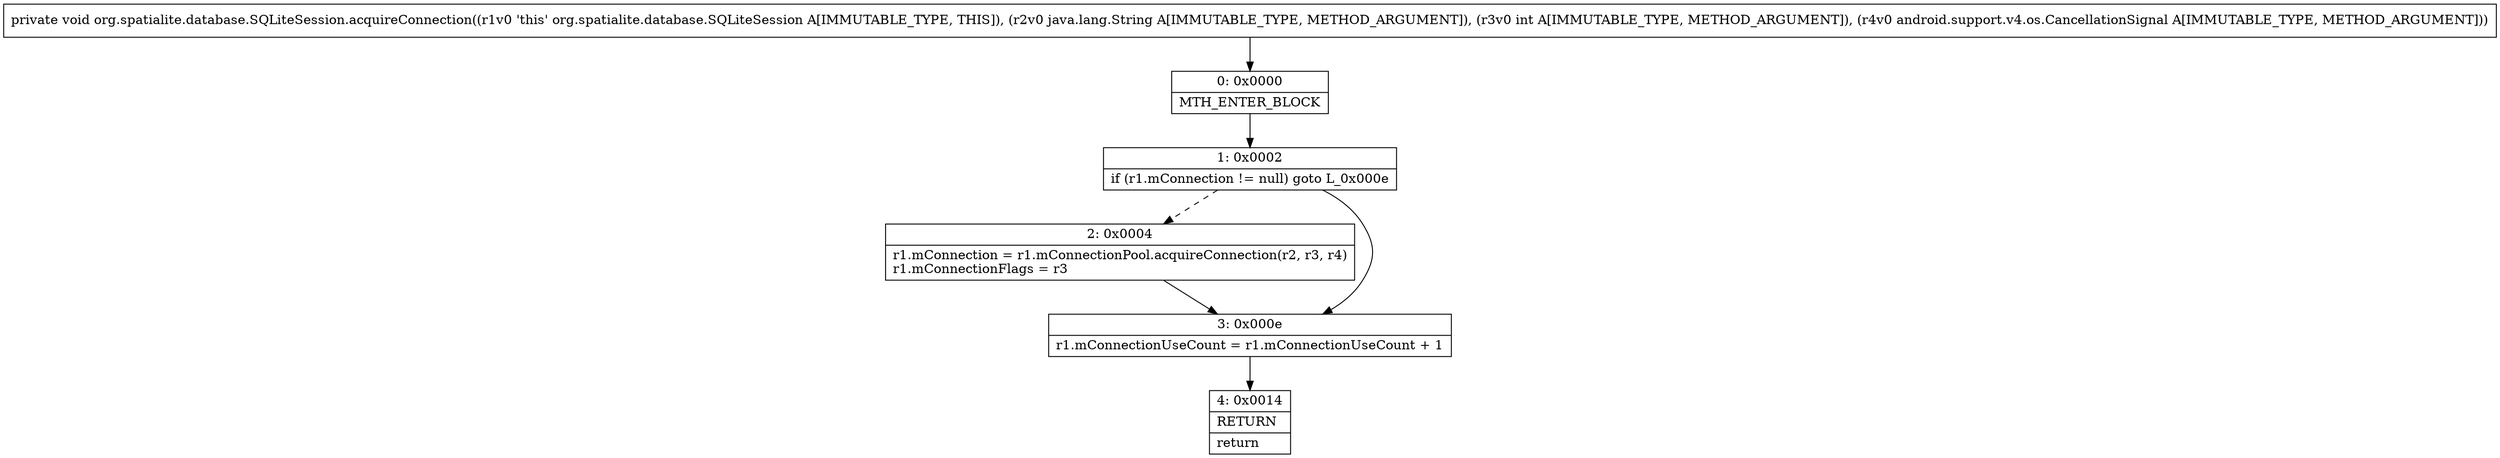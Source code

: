 digraph "CFG fororg.spatialite.database.SQLiteSession.acquireConnection(Ljava\/lang\/String;ILandroid\/support\/v4\/os\/CancellationSignal;)V" {
Node_0 [shape=record,label="{0\:\ 0x0000|MTH_ENTER_BLOCK\l}"];
Node_1 [shape=record,label="{1\:\ 0x0002|if (r1.mConnection != null) goto L_0x000e\l}"];
Node_2 [shape=record,label="{2\:\ 0x0004|r1.mConnection = r1.mConnectionPool.acquireConnection(r2, r3, r4)\lr1.mConnectionFlags = r3\l}"];
Node_3 [shape=record,label="{3\:\ 0x000e|r1.mConnectionUseCount = r1.mConnectionUseCount + 1\l}"];
Node_4 [shape=record,label="{4\:\ 0x0014|RETURN\l|return\l}"];
MethodNode[shape=record,label="{private void org.spatialite.database.SQLiteSession.acquireConnection((r1v0 'this' org.spatialite.database.SQLiteSession A[IMMUTABLE_TYPE, THIS]), (r2v0 java.lang.String A[IMMUTABLE_TYPE, METHOD_ARGUMENT]), (r3v0 int A[IMMUTABLE_TYPE, METHOD_ARGUMENT]), (r4v0 android.support.v4.os.CancellationSignal A[IMMUTABLE_TYPE, METHOD_ARGUMENT])) }"];
MethodNode -> Node_0;
Node_0 -> Node_1;
Node_1 -> Node_2[style=dashed];
Node_1 -> Node_3;
Node_2 -> Node_3;
Node_3 -> Node_4;
}


